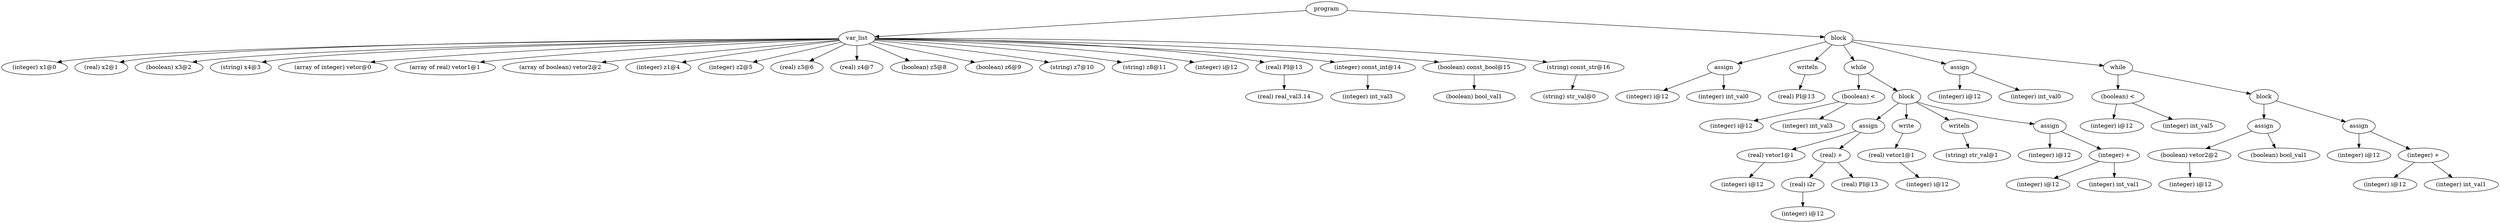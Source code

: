 digraph {
graph [ordering="out"];
node0[label="program"];
node1[label="var_list"];
node2[label="(integer) x1@0"];
node1 -> node2;
node3[label="(real) x2@1"];
node1 -> node3;
node4[label="(boolean) x3@2"];
node1 -> node4;
node5[label="(string) x4@3"];
node1 -> node5;
node6[label="(array of integer) vetor@0"];
node1 -> node6;
node7[label="(array of real) vetor1@1"];
node1 -> node7;
node8[label="(array of boolean) vetor2@2"];
node1 -> node8;
node9[label="(integer) z1@4"];
node1 -> node9;
node10[label="(integer) z2@5"];
node1 -> node10;
node11[label="(real) z3@6"];
node1 -> node11;
node12[label="(real) z4@7"];
node1 -> node12;
node13[label="(boolean) z5@8"];
node1 -> node13;
node14[label="(boolean) z6@9"];
node1 -> node14;
node15[label="(string) z7@10"];
node1 -> node15;
node16[label="(string) z8@11"];
node1 -> node16;
node17[label="(integer) i@12"];
node1 -> node17;
node18[label="(real) PI@13"];
node19[label="(real) real_val3.14"];
node18 -> node19;
node1 -> node18;
node20[label="(integer) const_int@14"];
node21[label="(integer) int_val3"];
node20 -> node21;
node1 -> node20;
node22[label="(boolean) const_bool@15"];
node23[label="(boolean) bool_val1"];
node22 -> node23;
node1 -> node22;
node24[label="(string) const_str@16"];
node25[label="(string) str_val@0"];
node24 -> node25;
node1 -> node24;
node0 -> node1;
node26[label="block"];
node27[label="assign"];
node28[label="(integer) i@12"];
node27 -> node28;
node29[label="(integer) int_val0"];
node27 -> node29;
node26 -> node27;
node30[label="writeln"];
node31[label="(real) PI@13"];
node30 -> node31;
node26 -> node30;
node32[label="while"];
node33[label="(boolean) <"];
node34[label="(integer) i@12"];
node33 -> node34;
node35[label="(integer) int_val3"];
node33 -> node35;
node32 -> node33;
node36[label="block"];
node37[label="assign"];
node38[label="(real) vetor1@1"];
node39[label="(integer) i@12"];
node38 -> node39;
node37 -> node38;
node40[label="(real) +"];
node41[label="(real) i2r"];
node42[label="(integer) i@12"];
node41 -> node42;
node40 -> node41;
node43[label="(real) PI@13"];
node40 -> node43;
node37 -> node40;
node36 -> node37;
node44[label="write"];
node45[label="(real) vetor1@1"];
node46[label="(integer) i@12"];
node45 -> node46;
node44 -> node45;
node36 -> node44;
node47[label="writeln"];
node48[label="(string) str_val@1"];
node47 -> node48;
node36 -> node47;
node49[label="assign"];
node50[label="(integer) i@12"];
node49 -> node50;
node51[label="(integer) +"];
node52[label="(integer) i@12"];
node51 -> node52;
node53[label="(integer) int_val1"];
node51 -> node53;
node49 -> node51;
node36 -> node49;
node32 -> node36;
node26 -> node32;
node54[label="assign"];
node55[label="(integer) i@12"];
node54 -> node55;
node56[label="(integer) int_val0"];
node54 -> node56;
node26 -> node54;
node57[label="while"];
node58[label="(boolean) <"];
node59[label="(integer) i@12"];
node58 -> node59;
node60[label="(integer) int_val5"];
node58 -> node60;
node57 -> node58;
node61[label="block"];
node62[label="assign"];
node63[label="(boolean) vetor2@2"];
node64[label="(integer) i@12"];
node63 -> node64;
node62 -> node63;
node65[label="(boolean) bool_val1"];
node62 -> node65;
node61 -> node62;
node66[label="assign"];
node67[label="(integer) i@12"];
node66 -> node67;
node68[label="(integer) +"];
node69[label="(integer) i@12"];
node68 -> node69;
node70[label="(integer) int_val1"];
node68 -> node70;
node66 -> node68;
node61 -> node66;
node57 -> node61;
node26 -> node57;
node0 -> node26;
}
